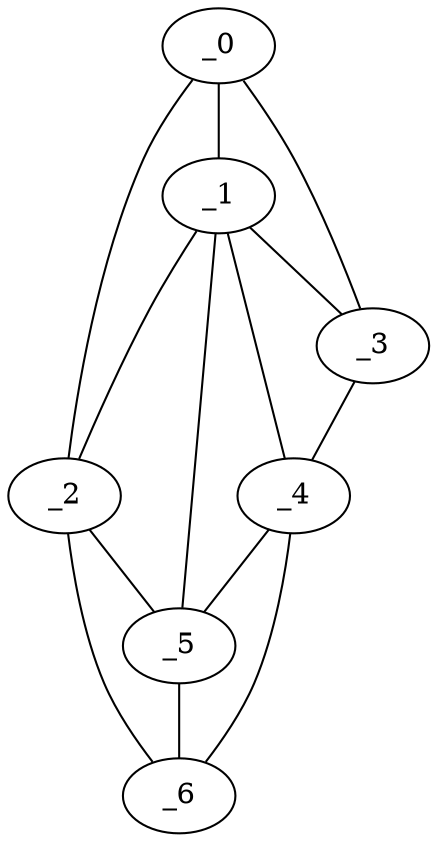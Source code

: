 graph "obj12__245.gxl" {
	_0	 [x=41,
		y=9];
	_1	 [x=68,
		y=81];
	_0 -- _1	 [valence=2];
	_2	 [x=82,
		y=2];
	_0 -- _2	 [valence=1];
	_3	 [x=82,
		y=122];
	_0 -- _3	 [valence=1];
	_1 -- _2	 [valence=2];
	_1 -- _3	 [valence=2];
	_4	 [x=87,
		y=119];
	_1 -- _4	 [valence=2];
	_5	 [x=89,
		y=81];
	_1 -- _5	 [valence=1];
	_2 -- _5	 [valence=1];
	_6	 [x=109,
		y=74];
	_2 -- _6	 [valence=1];
	_3 -- _4	 [valence=1];
	_4 -- _5	 [valence=2];
	_4 -- _6	 [valence=1];
	_5 -- _6	 [valence=2];
}
